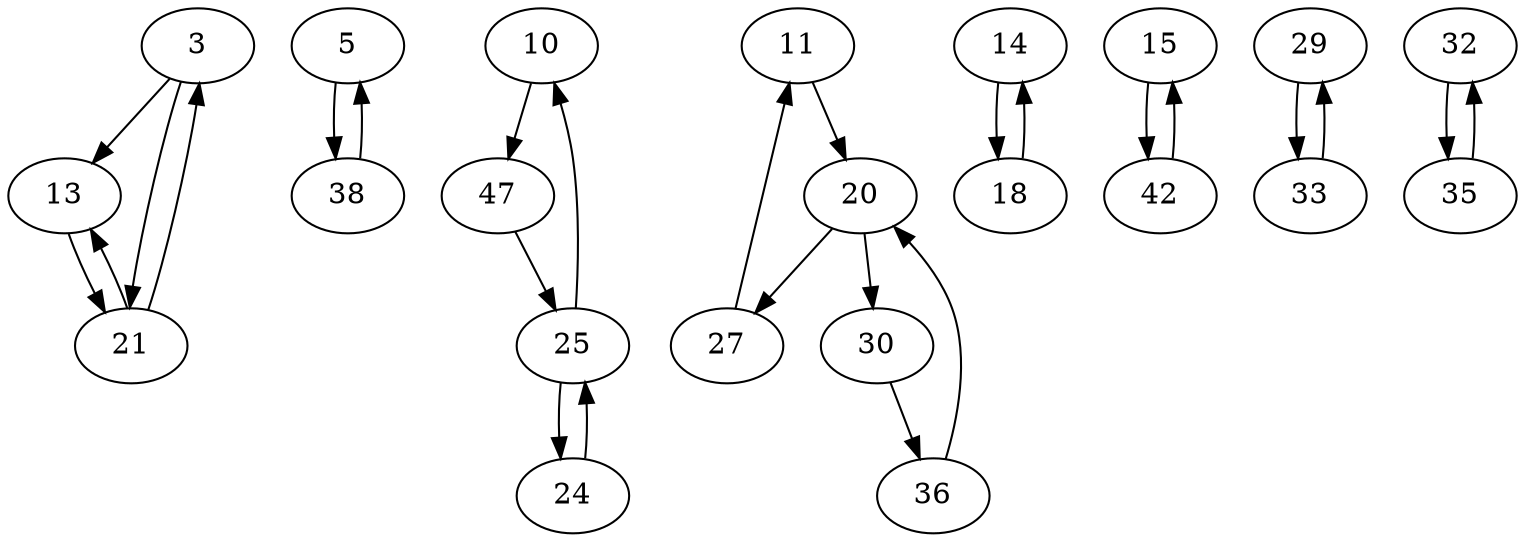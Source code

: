 digraph G {
  3 -> 13;
  3 -> 21;
  5 -> 38;
  10 -> 47;
  11 -> 20;
  13 -> 21;
  14 -> 18;
  15 -> 42;
  18 -> 14;
  20 -> 27;
  20 -> 30;
  21 -> 3;
  21 -> 13;
  24 -> 25;
  25 -> 10;
  25 -> 24;
  27 -> 11;
  29 -> 33;
  30 -> 36;
  32 -> 35;
  33 -> 29;
  35 -> 32;
  36 -> 20;
  38 -> 5;
  42 -> 15;
  47 -> 25;
}